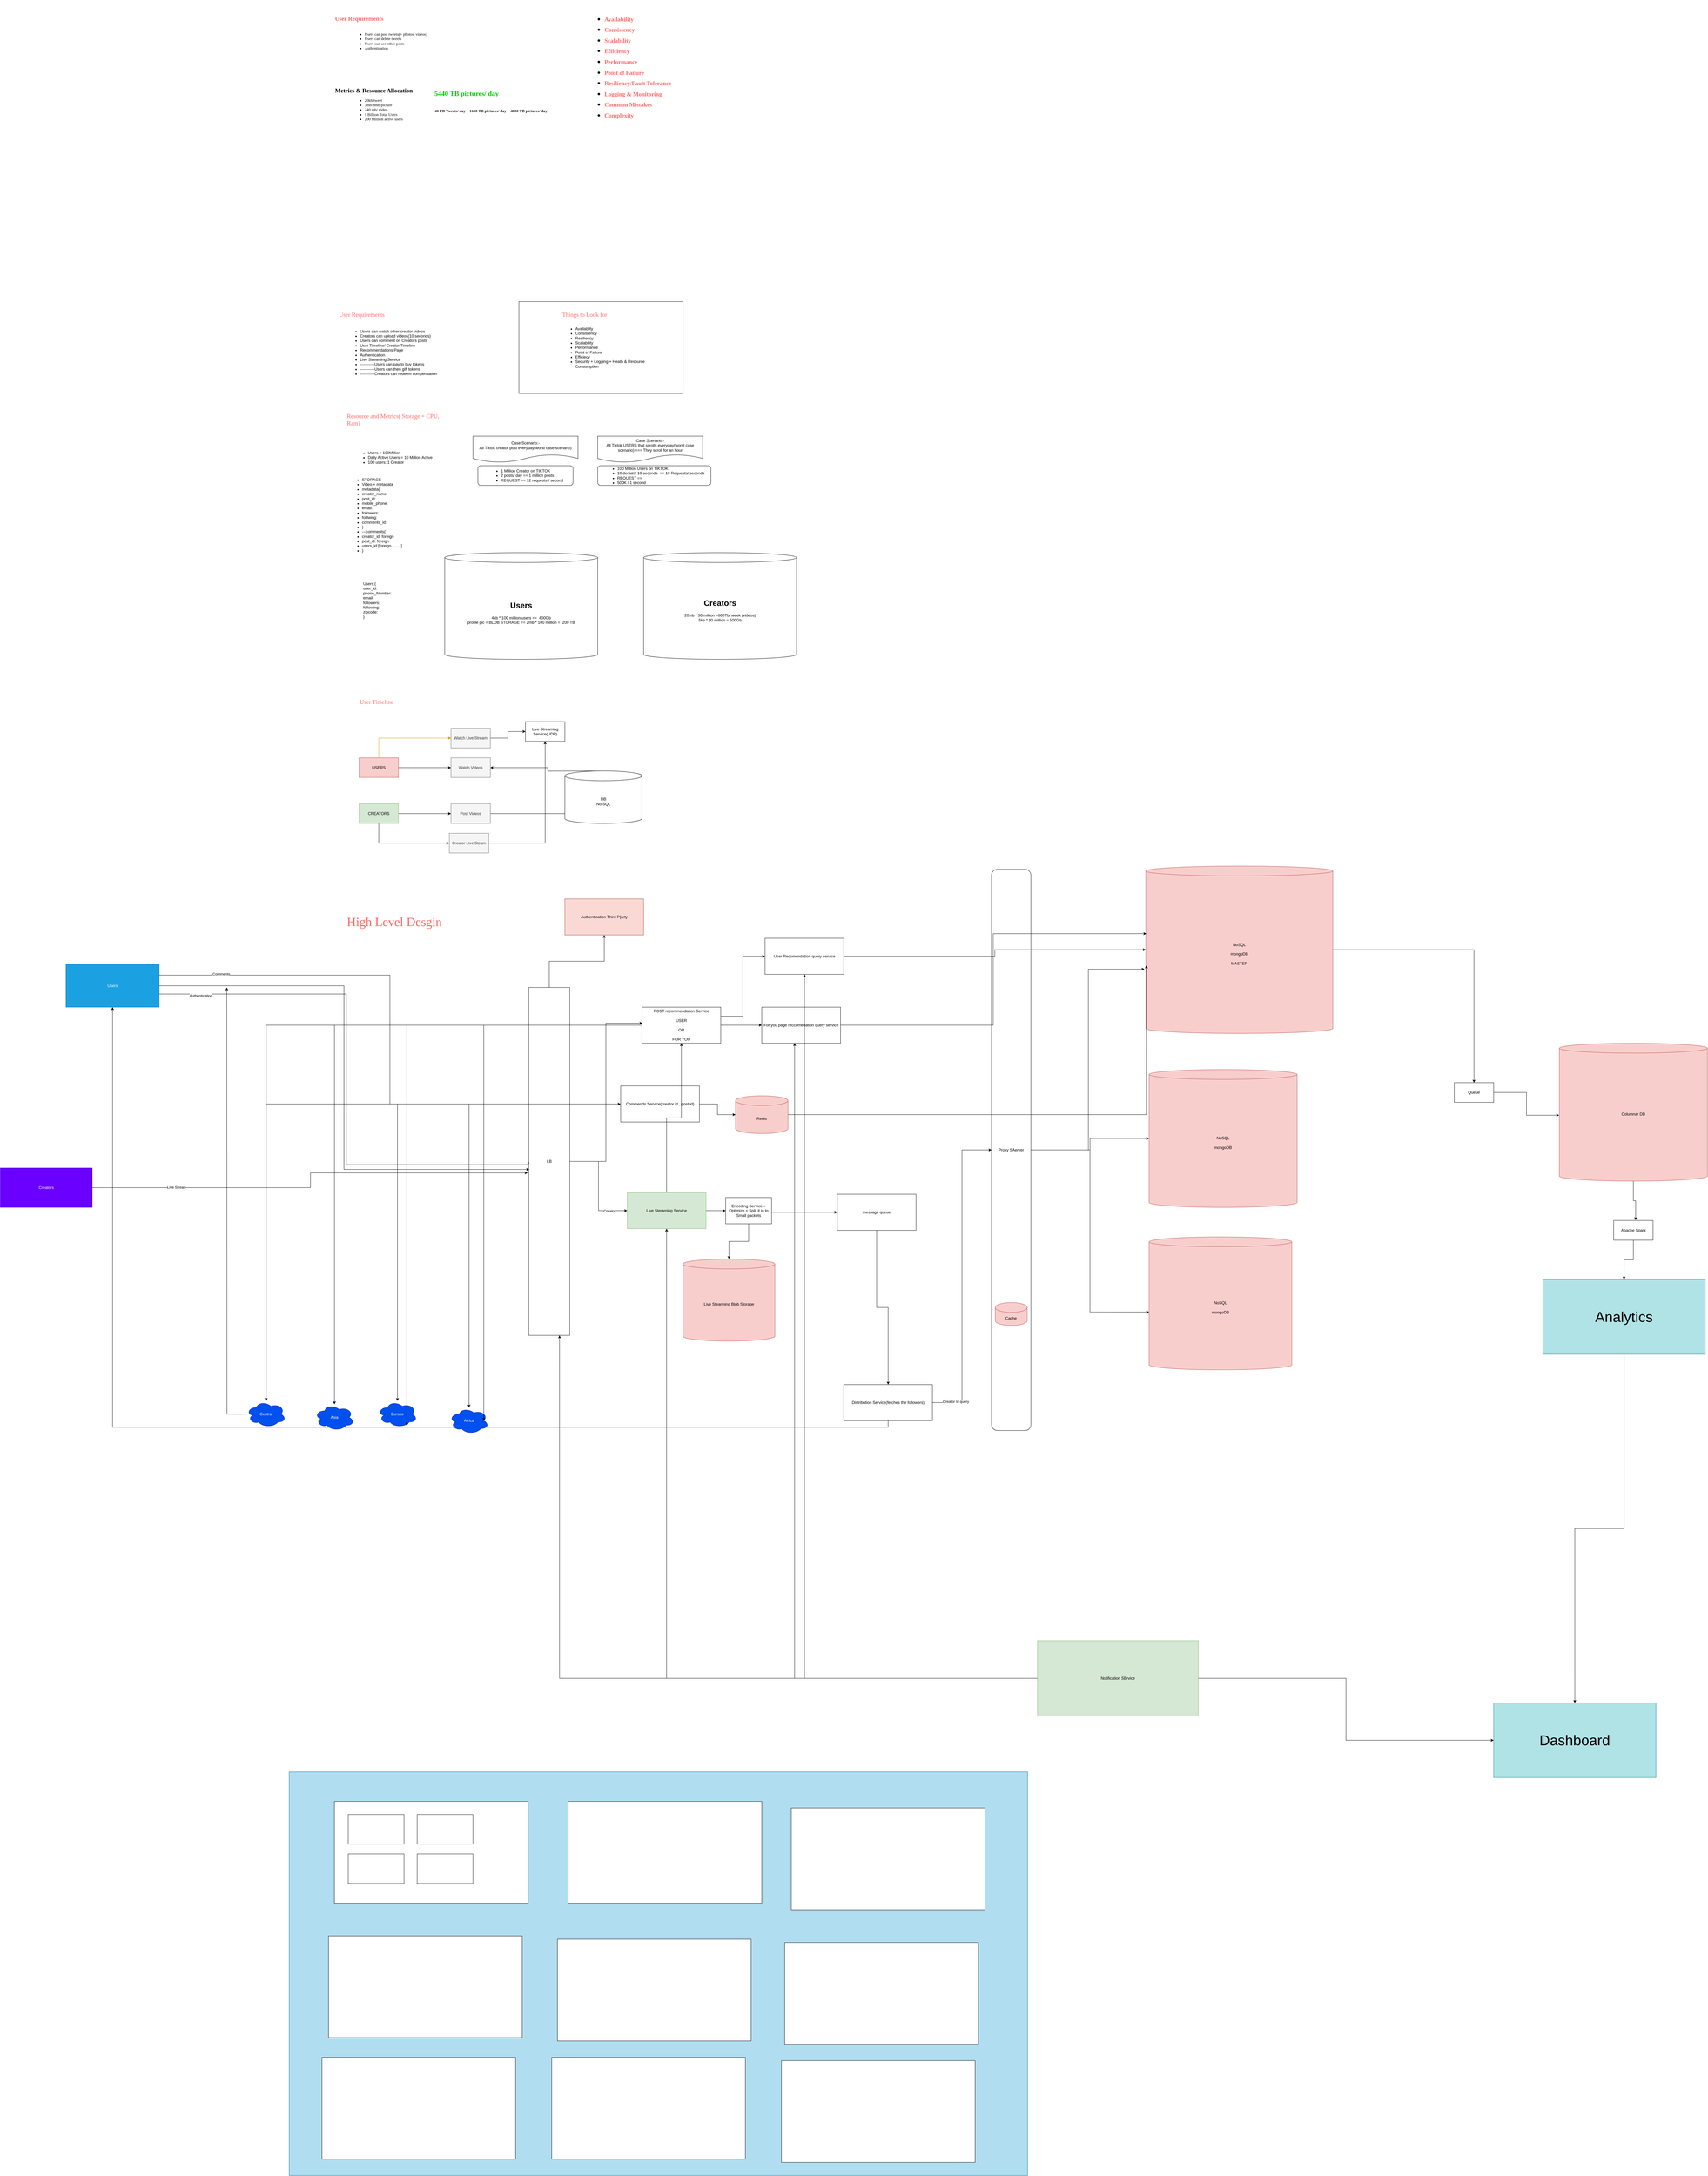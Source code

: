 <mxfile version="23.1.1" type="github">
  <diagram name="Page-1" id="e56a1550-8fbb-45ad-956c-1786394a9013">
    <mxGraphModel dx="8270" dy="4090" grid="1" gridSize="10" guides="1" tooltips="1" connect="1" arrows="1" fold="1" page="1" pageScale="1" pageWidth="1100" pageHeight="850" background="none" math="0" shadow="0">
      <root>
        <mxCell id="0" />
        <mxCell id="1" parent="0" />
        <mxCell id="SinJ1Vm3yOzuYbh5t0c3-5" value="" style="rounded=0;whiteSpace=wrap;html=1;" vertex="1" parent="1">
          <mxGeometry x="600" y="920" width="500" height="280" as="geometry" />
        </mxCell>
        <mxCell id="NBP3xJqMvAoc9QIL1dNQ-7" value="" style="group;fontFamily=Times New Roman;" parent="1" vertex="1" connectable="0">
          <mxGeometry x="38" y="41" width="372" height="189" as="geometry" />
        </mxCell>
        <mxCell id="NBP3xJqMvAoc9QIL1dNQ-1" value="&lt;h1 style=&quot;line-height: 250%;&quot;&gt;&lt;b style=&quot;&quot;&gt;&lt;font color=&quot;#ff6666&quot; face=&quot;Garamond&quot; style=&quot;font-size: 18px;&quot;&gt;User Requirements&lt;/font&gt;&lt;/b&gt;&lt;/h1&gt;" style="text;html=1;align=center;verticalAlign=middle;resizable=0;points=[];autosize=1;strokeColor=none;fillColor=none;" parent="NBP3xJqMvAoc9QIL1dNQ-7" vertex="1">
          <mxGeometry x="-9.643" y="-40" width="170" height="110" as="geometry" />
        </mxCell>
        <mxCell id="NBP3xJqMvAoc9QIL1dNQ-2" value="&lt;ul&gt;&lt;li&gt;&lt;font face=&quot;Garamond&quot;&gt;Users can post tweets(+ photos, videos)&lt;/font&gt;&lt;/li&gt;&lt;li&gt;&lt;font face=&quot;ABg3oSwbC5iNjlSyIxZX&quot;&gt;Users can delete tweets&lt;/font&gt;&lt;/li&gt;&lt;li&gt;&lt;font face=&quot;ABg3oSwbC5iNjlSyIxZX&quot;&gt;Users can see other posts&lt;/font&gt;&lt;/li&gt;&lt;li&gt;&lt;font face=&quot;ABg3oSwbC5iNjlSyIxZX&quot;&gt;Authentication&lt;/font&gt;&lt;/li&gt;&lt;/ul&gt;" style="text;html=1;align=left;verticalAlign=middle;resizable=0;points=[];autosize=1;strokeColor=none;fillColor=none;" parent="NBP3xJqMvAoc9QIL1dNQ-7" vertex="1">
          <mxGeometry x="50" y="35.005" width="250" height="100" as="geometry" />
        </mxCell>
        <mxCell id="NBP3xJqMvAoc9QIL1dNQ-9" value="" style="group;fontFamily=Times New Roman;dashed=1;dashPattern=1 4;" parent="1" vertex="1" connectable="0">
          <mxGeometry x="38" y="250" width="470" height="449.005" as="geometry" />
        </mxCell>
        <mxCell id="NBP3xJqMvAoc9QIL1dNQ-10" value="&lt;h1 style=&quot;line-height: 250%;&quot;&gt;&lt;b style=&quot;&quot;&gt;&lt;font face=&quot;Garamond&quot; style=&quot;font-size: 18px;&quot;&gt;Metrics &amp;amp; Resource Allocation&lt;/font&gt;&lt;/b&gt;&lt;/h1&gt;" style="text;html=1;align=left;verticalAlign=middle;resizable=0;points=[];autosize=1;strokeColor=none;fillColor=none;" parent="NBP3xJqMvAoc9QIL1dNQ-9" vertex="1">
          <mxGeometry x="-0.003" y="-30" width="260" height="110" as="geometry" />
        </mxCell>
        <mxCell id="NBP3xJqMvAoc9QIL1dNQ-11" value="&lt;ul&gt;&lt;li&gt;&lt;font face=&quot;Garamond&quot;&gt;20kb/tweet&lt;/font&gt;&lt;/li&gt;&lt;li&gt;&lt;font face=&quot;Garamond&quot;&gt;3mb-8mb/picture&lt;/font&gt;&lt;/li&gt;&lt;li&gt;&lt;font face=&quot;Garamond&quot;&gt;240 mb/ video&lt;/font&gt;&lt;/li&gt;&lt;li&gt;&lt;font face=&quot;CfSvEBZ2BJ6MO1ooFi9K&quot;&gt;1 Billion Total Users&amp;nbsp;&lt;/font&gt;&lt;/li&gt;&lt;li&gt;&lt;font face=&quot;CfSvEBZ2BJ6MO1ooFi9K&quot;&gt;200 Million active users&lt;/font&gt;&lt;/li&gt;&lt;/ul&gt;" style="text;html=1;align=left;verticalAlign=middle;resizable=0;points=[];autosize=1;strokeColor=none;fillColor=none;" parent="NBP3xJqMvAoc9QIL1dNQ-9" vertex="1">
          <mxGeometry x="50" y="30.005" width="180" height="110" as="geometry" />
        </mxCell>
        <mxCell id="NBP3xJqMvAoc9QIL1dNQ-21" value="" style="group;align=left;fontColor=#009900;" parent="1" vertex="1" connectable="0">
          <mxGeometry x="330" y="250" width="370" height="120" as="geometry" />
        </mxCell>
        <mxCell id="NBP3xJqMvAoc9QIL1dNQ-17" value="&lt;h1&gt;&lt;font color=&quot;#00cc00&quot; style=&quot;font-size: 21px;&quot;&gt;5440 TB pictures/ day&lt;/font&gt;&lt;/h1&gt;" style="text;html=1;align=center;verticalAlign=middle;resizable=0;points=[];autosize=1;strokeColor=none;fillColor=none;fontSize=12;fontFamily=Times New Roman;fontColor=default;" parent="NBP3xJqMvAoc9QIL1dNQ-21" vertex="1">
          <mxGeometry width="220" height="70" as="geometry" />
        </mxCell>
        <mxCell id="NBP3xJqMvAoc9QIL1dNQ-19" value="" style="group" parent="NBP3xJqMvAoc9QIL1dNQ-21" vertex="1" connectable="0">
          <mxGeometry y="50" width="370" height="70" as="geometry" />
        </mxCell>
        <mxCell id="NBP3xJqMvAoc9QIL1dNQ-14" value="&lt;h1&gt;&lt;span style=&quot;font-size: 12px;&quot;&gt;40 TB Tweets/ day&lt;/span&gt;&lt;/h1&gt;" style="text;html=1;align=center;verticalAlign=middle;resizable=0;points=[];autosize=1;strokeColor=none;fillColor=none;fontSize=12;fontFamily=Times New Roman;fontColor=default;" parent="NBP3xJqMvAoc9QIL1dNQ-19" vertex="1">
          <mxGeometry width="120" height="70" as="geometry" />
        </mxCell>
        <mxCell id="NBP3xJqMvAoc9QIL1dNQ-15" value="&lt;h1&gt;&lt;span style=&quot;font-size: 12px;&quot;&gt;1600 TB pictures/ day&lt;/span&gt;&lt;/h1&gt;" style="text;html=1;align=center;verticalAlign=middle;resizable=0;points=[];autosize=1;strokeColor=none;fillColor=none;fontSize=12;fontFamily=Times New Roman;fontColor=default;" parent="NBP3xJqMvAoc9QIL1dNQ-19" vertex="1">
          <mxGeometry x="105" width="140" height="70" as="geometry" />
        </mxCell>
        <mxCell id="NBP3xJqMvAoc9QIL1dNQ-16" value="&lt;h1&gt;&lt;span style=&quot;font-size: 12px;&quot;&gt;4800 TB pictures/ day&lt;/span&gt;&lt;/h1&gt;" style="text;html=1;align=center;verticalAlign=middle;resizable=0;points=[];autosize=1;strokeColor=none;fillColor=none;fontSize=12;fontFamily=Times New Roman;fontColor=default;" parent="NBP3xJqMvAoc9QIL1dNQ-19" vertex="1">
          <mxGeometry x="230" width="140" height="70" as="geometry" />
        </mxCell>
        <mxCell id="NBP3xJqMvAoc9QIL1dNQ-38" value="&lt;h1 style=&quot;line-height: 123%;&quot;&gt;&lt;ul style=&quot;line-height: 123%;&quot;&gt;&lt;li style=&quot;text-align: left;&quot;&gt;&lt;font face=&quot;Garamond&quot; color=&quot;#ff6666&quot;&gt;&lt;span style=&quot;font-size: 18px;&quot;&gt;Availability&lt;/span&gt;&lt;/font&gt;&lt;/li&gt;&lt;li style=&quot;text-align: left;&quot;&gt;&lt;font face=&quot;Garamond&quot; color=&quot;#ff6666&quot;&gt;&lt;span style=&quot;font-size: 18px;&quot;&gt;Consistency&lt;/span&gt;&lt;/font&gt;&lt;/li&gt;&lt;li style=&quot;text-align: left;&quot;&gt;&lt;font face=&quot;Garamond&quot; color=&quot;#ff6666&quot;&gt;&lt;span style=&quot;font-size: 18px;&quot;&gt;Scalability&lt;/span&gt;&lt;/font&gt;&lt;/li&gt;&lt;li style=&quot;text-align: left;&quot;&gt;&lt;font face=&quot;Garamond&quot; color=&quot;#ff6666&quot;&gt;&lt;span style=&quot;font-size: 18px;&quot;&gt;Efficiency&lt;/span&gt;&lt;/font&gt;&lt;/li&gt;&lt;li style=&quot;text-align: left;&quot;&gt;&lt;font face=&quot;Garamond&quot; color=&quot;#ff6666&quot;&gt;&lt;span style=&quot;font-size: 18px;&quot;&gt;Performance&lt;/span&gt;&lt;/font&gt;&lt;/li&gt;&lt;li style=&quot;text-align: left;&quot;&gt;&lt;font face=&quot;Garamond&quot; color=&quot;#ff6666&quot;&gt;&lt;span style=&quot;font-size: 18px;&quot;&gt;Point of Failure&lt;/span&gt;&lt;/font&gt;&lt;/li&gt;&lt;li style=&quot;border-color: var(--border-color); text-align: left;&quot;&gt;&lt;font style=&quot;border-color: var(--border-color); font-size: 18px;&quot; face=&quot;Garamond&quot; color=&quot;#ff6666&quot;&gt;Resiliency/Fault Tolerance&lt;/font&gt;&lt;/li&gt;&lt;li style=&quot;border-color: var(--border-color); text-align: left;&quot;&gt;&lt;font style=&quot;border-color: var(--border-color); font-size: 18px;&quot; face=&quot;Garamond&quot; color=&quot;#ff6666&quot;&gt;Logging &amp;amp; Monitoring&lt;/font&gt;&lt;/li&gt;&lt;li style=&quot;border-color: var(--border-color); text-align: left;&quot;&gt;&lt;font face=&quot;Garamond&quot; color=&quot;#ff6666&quot;&gt;&lt;span style=&quot;font-size: 18px;&quot;&gt;Common Mistakes&lt;/span&gt;&lt;/font&gt;&lt;/li&gt;&lt;li style=&quot;border-color: var(--border-color); text-align: left;&quot;&gt;&lt;font face=&quot;Garamond&quot; color=&quot;#ff6666&quot;&gt;&lt;span style=&quot;font-size: 18px;&quot;&gt;Complexity&lt;/span&gt;&lt;/font&gt;&lt;/li&gt;&lt;/ul&gt;&lt;/h1&gt;" style="text;html=1;align=center;verticalAlign=middle;resizable=0;points=[];autosize=1;strokeColor=none;fillColor=none;" parent="1" vertex="1">
          <mxGeometry x="807.497" y="10" width="270" height="390" as="geometry" />
        </mxCell>
        <mxCell id="SinJ1Vm3yOzuYbh5t0c3-1" value="&lt;font color=&quot;#ff6666&quot; face=&quot;Garamond&quot; style=&quot;font-size: 18px;&quot;&gt;User Requirements&lt;/font&gt;" style="text;html=1;strokeColor=none;fillColor=none;align=left;verticalAlign=middle;whiteSpace=wrap;rounded=0;" vertex="1" parent="1">
          <mxGeometry x="50" y="930" width="300" height="60" as="geometry" />
        </mxCell>
        <mxCell id="SinJ1Vm3yOzuYbh5t0c3-2" value="&lt;ul&gt;&lt;li&gt;Users can watch other creator videos&lt;/li&gt;&lt;li&gt;Creators can upload videos(10 seconds)&lt;/li&gt;&lt;li&gt;Users can comment on Creators posts&lt;/li&gt;&lt;li&gt;User Timeline/ Creator Timeline&lt;/li&gt;&lt;li&gt;Recommendations Page&lt;/li&gt;&lt;li&gt;Authentication&lt;/li&gt;&lt;li&gt;Live Streaming Service&lt;/li&gt;&lt;li&gt;-----------Users can pay to buy tokens&lt;/li&gt;&lt;li&gt;-----------Users can then gift tokens&lt;/li&gt;&lt;li&gt;-----------Creators can redeem compensation&lt;/li&gt;&lt;/ul&gt;" style="text;html=1;strokeColor=none;fillColor=none;align=left;verticalAlign=middle;whiteSpace=wrap;rounded=0;" vertex="1" parent="1">
          <mxGeometry x="74" y="980" width="300" height="190" as="geometry" />
        </mxCell>
        <mxCell id="SinJ1Vm3yOzuYbh5t0c3-3" value="&lt;ul&gt;&lt;li&gt;Availabilty&lt;/li&gt;&lt;li&gt;Consistency&lt;/li&gt;&lt;li&gt;Resiliency&lt;/li&gt;&lt;li&gt;Scalability&lt;/li&gt;&lt;li&gt;Performance&lt;/li&gt;&lt;li&gt;Point of Failure&lt;/li&gt;&lt;li&gt;Efficiecy&lt;/li&gt;&lt;li&gt;Security + Logging + Heath &amp;amp; Resource Consumption&lt;/li&gt;&lt;/ul&gt;" style="text;html=1;strokeColor=none;fillColor=none;align=left;verticalAlign=middle;whiteSpace=wrap;rounded=0;" vertex="1" parent="1">
          <mxGeometry x="730" y="965" width="300" height="190" as="geometry" />
        </mxCell>
        <mxCell id="SinJ1Vm3yOzuYbh5t0c3-4" value="&lt;font color=&quot;#ff6666&quot; face=&quot;Garamond&quot; style=&quot;font-size: 18px;&quot;&gt;Things to Look for&lt;/font&gt;" style="text;html=1;strokeColor=none;fillColor=none;align=left;verticalAlign=middle;whiteSpace=wrap;rounded=0;" vertex="1" parent="1">
          <mxGeometry x="730" y="930" width="300" height="60" as="geometry" />
        </mxCell>
        <mxCell id="SinJ1Vm3yOzuYbh5t0c3-6" value="&lt;ul&gt;&lt;li&gt;Users = 100Miilion&lt;/li&gt;&lt;li&gt;Daily Active Users = 10 Million Active&amp;nbsp;&lt;/li&gt;&lt;li&gt;100 users: 1 Creator&lt;/li&gt;&lt;/ul&gt;" style="text;html=1;strokeColor=none;fillColor=none;align=left;verticalAlign=middle;whiteSpace=wrap;rounded=0;" vertex="1" parent="1">
          <mxGeometry x="98" y="1300" width="300" height="190" as="geometry" />
        </mxCell>
        <mxCell id="SinJ1Vm3yOzuYbh5t0c3-7" value="&lt;font face=&quot;Garamond&quot; color=&quot;#ff6666&quot;&gt;&lt;span style=&quot;font-size: 18px;&quot;&gt;Resource and Metrics( Storage + CPU, Ram)&lt;/span&gt;&lt;/font&gt;" style="text;html=1;strokeColor=none;fillColor=none;align=left;verticalAlign=middle;whiteSpace=wrap;rounded=0;" vertex="1" parent="1">
          <mxGeometry x="74" y="1250" width="300" height="60" as="geometry" />
        </mxCell>
        <mxCell id="SinJ1Vm3yOzuYbh5t0c3-8" value="Case Scenario:-&lt;br&gt;All Tiktok creator post everyday(worst case scenario)" style="shape=document;whiteSpace=wrap;html=1;boundedLbl=1;" vertex="1" parent="1">
          <mxGeometry x="460" y="1330" width="320" height="80" as="geometry" />
        </mxCell>
        <mxCell id="SinJ1Vm3yOzuYbh5t0c3-9" value="&lt;ul style=&quot;border-color: var(--border-color); text-align: left;&quot;&gt;&lt;li style=&quot;border-color: var(--border-color);&quot;&gt;1 Million Creator on TIKTOK&lt;/li&gt;&lt;li style=&quot;border-color: var(--border-color);&quot;&gt;2 posts/ day == 1 million posts&lt;/li&gt;&lt;li style=&quot;border-color: var(--border-color);&quot;&gt;REQUEST == 12 requests / second&lt;/li&gt;&lt;/ul&gt;" style="rounded=1;whiteSpace=wrap;html=1;" vertex="1" parent="1">
          <mxGeometry x="475" y="1420" width="290" height="60" as="geometry" />
        </mxCell>
        <mxCell id="SinJ1Vm3yOzuYbh5t0c3-10" value="Case Scenario:-&lt;br&gt;All Tiktok USERS that scrolls everyday(worst case scenario) === They scroll for an hour" style="shape=document;whiteSpace=wrap;html=1;boundedLbl=1;" vertex="1" parent="1">
          <mxGeometry x="840" y="1330" width="320" height="80" as="geometry" />
        </mxCell>
        <mxCell id="SinJ1Vm3yOzuYbh5t0c3-11" value="&lt;ul style=&quot;border-color: var(--border-color); text-align: left;&quot;&gt;&lt;li style=&quot;border-color: var(--border-color);&quot;&gt;100 Million Users on TIKTOK&lt;/li&gt;&lt;li style=&quot;border-color: var(--border-color);&quot;&gt;10 denials/ 10 seconds&amp;nbsp; == 10 Requests/ seconds&lt;/li&gt;&lt;li style=&quot;border-color: var(--border-color);&quot;&gt;REQUEST ==&amp;nbsp;&lt;/li&gt;&lt;li style=&quot;border-color: var(--border-color);&quot;&gt;500K / 1 second&lt;/li&gt;&lt;/ul&gt;" style="rounded=1;whiteSpace=wrap;html=1;" vertex="1" parent="1">
          <mxGeometry x="840" y="1420" width="345" height="60" as="geometry" />
        </mxCell>
        <mxCell id="SinJ1Vm3yOzuYbh5t0c3-12" value="&lt;ul&gt;&lt;li&gt;STORAGE&lt;/li&gt;&lt;li&gt;Video + metadata&lt;/li&gt;&lt;li&gt;metadata{&lt;/li&gt;&lt;li&gt;creator_name:&lt;/li&gt;&lt;li&gt;post_id:&lt;/li&gt;&lt;li&gt;mobile_phone:&lt;/li&gt;&lt;li&gt;email:&lt;/li&gt;&lt;li&gt;followers:&lt;/li&gt;&lt;li&gt;folllwing:&lt;/li&gt;&lt;li&gt;comments_id:&lt;/li&gt;&lt;li&gt;}&lt;br&gt;&lt;/li&gt;&lt;li&gt;---comments{&lt;/li&gt;&lt;li&gt;creator_id: foreign&lt;/li&gt;&lt;li&gt;post_id: foreign&lt;/li&gt;&lt;li&gt;users_id:[foreign, .......]&lt;/li&gt;&lt;li&gt;}&lt;br&gt;&lt;/li&gt;&lt;/ul&gt;&lt;div&gt;&lt;br&gt;&lt;/div&gt;&lt;div&gt;&lt;br&gt;&lt;/div&gt;" style="text;html=1;strokeColor=none;fillColor=none;align=left;verticalAlign=middle;whiteSpace=wrap;rounded=0;" vertex="1" parent="1">
          <mxGeometry x="80" y="1490" width="300" height="190" as="geometry" />
        </mxCell>
        <mxCell id="SinJ1Vm3yOzuYbh5t0c3-13" value="&lt;div style=&quot;text-align: left;&quot;&gt;&lt;span style=&quot;background-color: initial;&quot;&gt;Users:{&lt;/span&gt;&lt;/div&gt;&lt;div style=&quot;text-align: left;&quot;&gt;&lt;span style=&quot;background-color: initial;&quot;&gt;user_id:&lt;/span&gt;&lt;/div&gt;&lt;div style=&quot;text-align: left;&quot;&gt;&lt;span style=&quot;background-color: initial;&quot;&gt;phone_Number:&lt;/span&gt;&lt;/div&gt;&lt;div style=&quot;text-align: left;&quot;&gt;&lt;span style=&quot;background-color: initial;&quot;&gt;email:&lt;/span&gt;&lt;/div&gt;&lt;div style=&quot;text-align: left;&quot;&gt;followers:&lt;br&gt;following:&lt;/div&gt;&lt;div style=&quot;text-align: left;&quot;&gt;zipcode:&lt;/div&gt;&lt;div style=&quot;text-align: left;&quot;&gt;&lt;span style=&quot;background-color: initial;&quot;&gt;}&lt;/span&gt;&lt;/div&gt;" style="text;html=1;align=center;verticalAlign=middle;resizable=0;points=[];autosize=1;strokeColor=none;fillColor=none;" vertex="1" parent="1">
          <mxGeometry x="113" y="1765" width="110" height="130" as="geometry" />
        </mxCell>
        <mxCell id="SinJ1Vm3yOzuYbh5t0c3-16" value="&lt;h1&gt;Users&lt;/h1&gt;&lt;div&gt;4kb * 100 million users ==&amp;nbsp; 400Gb&lt;/div&gt;&lt;div&gt;profile pic = BLOB STORAGE == 2mb * 100 million =&amp;nbsp; 200 TB&lt;/div&gt;" style="shape=cylinder3;whiteSpace=wrap;html=1;boundedLbl=1;backgroundOutline=1;size=15;" vertex="1" parent="1">
          <mxGeometry x="374" y="1685" width="466" height="325" as="geometry" />
        </mxCell>
        <mxCell id="SinJ1Vm3yOzuYbh5t0c3-17" value="&lt;h1&gt;Creators&lt;/h1&gt;&lt;div&gt;20mb * 30 million =600Tb/ week (videos)&lt;/div&gt;&lt;div&gt;5kb * 30 million = 500Gb&lt;/div&gt;&lt;div&gt;&lt;br&gt;&lt;/div&gt;" style="shape=cylinder3;whiteSpace=wrap;html=1;boundedLbl=1;backgroundOutline=1;size=15;" vertex="1" parent="1">
          <mxGeometry x="980" y="1685" width="466" height="325" as="geometry" />
        </mxCell>
        <mxCell id="SinJ1Vm3yOzuYbh5t0c3-21" style="edgeStyle=orthogonalEdgeStyle;rounded=0;orthogonalLoop=1;jettySize=auto;html=1;exitX=1;exitY=0.5;exitDx=0;exitDy=0;" edge="1" parent="1" source="SinJ1Vm3yOzuYbh5t0c3-18" target="SinJ1Vm3yOzuYbh5t0c3-20">
          <mxGeometry relative="1" as="geometry" />
        </mxCell>
        <mxCell id="SinJ1Vm3yOzuYbh5t0c3-30" style="edgeStyle=orthogonalEdgeStyle;rounded=0;orthogonalLoop=1;jettySize=auto;html=1;exitX=0.5;exitY=0;exitDx=0;exitDy=0;entryX=0;entryY=0.5;entryDx=0;entryDy=0;fillColor=#ffe6cc;strokeColor=#d79b00;" edge="1" parent="1" source="SinJ1Vm3yOzuYbh5t0c3-18" target="SinJ1Vm3yOzuYbh5t0c3-28">
          <mxGeometry relative="1" as="geometry" />
        </mxCell>
        <mxCell id="SinJ1Vm3yOzuYbh5t0c3-18" value="USERS" style="rounded=0;whiteSpace=wrap;html=1;fillColor=#f8cecc;strokeColor=#b85450;" vertex="1" parent="1">
          <mxGeometry x="113" y="2310" width="120" height="60" as="geometry" />
        </mxCell>
        <mxCell id="SinJ1Vm3yOzuYbh5t0c3-23" style="edgeStyle=orthogonalEdgeStyle;rounded=0;orthogonalLoop=1;jettySize=auto;html=1;exitX=1;exitY=0.5;exitDx=0;exitDy=0;entryX=0;entryY=0.5;entryDx=0;entryDy=0;" edge="1" parent="1" source="SinJ1Vm3yOzuYbh5t0c3-19" target="SinJ1Vm3yOzuYbh5t0c3-22">
          <mxGeometry relative="1" as="geometry" />
        </mxCell>
        <mxCell id="SinJ1Vm3yOzuYbh5t0c3-35" style="edgeStyle=orthogonalEdgeStyle;rounded=0;orthogonalLoop=1;jettySize=auto;html=1;exitX=0.5;exitY=1;exitDx=0;exitDy=0;entryX=0;entryY=0.5;entryDx=0;entryDy=0;" edge="1" parent="1" source="SinJ1Vm3yOzuYbh5t0c3-19" target="SinJ1Vm3yOzuYbh5t0c3-34">
          <mxGeometry relative="1" as="geometry" />
        </mxCell>
        <mxCell id="SinJ1Vm3yOzuYbh5t0c3-19" value="CREATORS" style="rounded=0;whiteSpace=wrap;html=1;fillColor=#d5e8d4;strokeColor=#82b366;" vertex="1" parent="1">
          <mxGeometry x="113" y="2450" width="120" height="60" as="geometry" />
        </mxCell>
        <mxCell id="SinJ1Vm3yOzuYbh5t0c3-20" value="Watch Videos" style="rounded=0;whiteSpace=wrap;html=1;fillColor=#f5f5f5;strokeColor=#666666;fontColor=#333333;" vertex="1" parent="1">
          <mxGeometry x="393" y="2310" width="120" height="60" as="geometry" />
        </mxCell>
        <mxCell id="SinJ1Vm3yOzuYbh5t0c3-25" style="edgeStyle=orthogonalEdgeStyle;rounded=0;orthogonalLoop=1;jettySize=auto;html=1;exitX=1;exitY=0.5;exitDx=0;exitDy=0;" edge="1" parent="1" source="SinJ1Vm3yOzuYbh5t0c3-22">
          <mxGeometry relative="1" as="geometry">
            <mxPoint x="753" y="2430" as="targetPoint" />
          </mxGeometry>
        </mxCell>
        <mxCell id="SinJ1Vm3yOzuYbh5t0c3-22" value="Post Videos" style="rounded=0;whiteSpace=wrap;html=1;fillColor=#f5f5f5;strokeColor=#666666;fontColor=#333333;" vertex="1" parent="1">
          <mxGeometry x="393" y="2450" width="120" height="60" as="geometry" />
        </mxCell>
        <mxCell id="SinJ1Vm3yOzuYbh5t0c3-26" style="edgeStyle=orthogonalEdgeStyle;rounded=0;orthogonalLoop=1;jettySize=auto;html=1;exitX=0.5;exitY=0;exitDx=0;exitDy=0;exitPerimeter=0;entryX=1;entryY=0.5;entryDx=0;entryDy=0;" edge="1" parent="1" target="SinJ1Vm3yOzuYbh5t0c3-20">
          <mxGeometry relative="1" as="geometry">
            <mxPoint x="863" y="2350" as="sourcePoint" />
          </mxGeometry>
        </mxCell>
        <mxCell id="SinJ1Vm3yOzuYbh5t0c3-24" value="DB&lt;br&gt;No SQL" style="shape=cylinder3;whiteSpace=wrap;html=1;boundedLbl=1;backgroundOutline=1;size=15;" vertex="1" parent="1">
          <mxGeometry x="740" y="2350" width="235" height="160" as="geometry" />
        </mxCell>
        <mxCell id="SinJ1Vm3yOzuYbh5t0c3-27" value="&lt;font face=&quot;Garamond&quot; color=&quot;#ff6666&quot;&gt;&lt;span style=&quot;font-size: 18px;&quot;&gt;User Timeline&lt;/span&gt;&lt;/font&gt;" style="text;html=1;strokeColor=none;fillColor=none;align=left;verticalAlign=middle;whiteSpace=wrap;rounded=0;" vertex="1" parent="1">
          <mxGeometry x="113" y="2110" width="300" height="60" as="geometry" />
        </mxCell>
        <mxCell id="SinJ1Vm3yOzuYbh5t0c3-33" style="edgeStyle=orthogonalEdgeStyle;rounded=0;orthogonalLoop=1;jettySize=auto;html=1;exitX=1;exitY=0.5;exitDx=0;exitDy=0;entryX=0;entryY=0.5;entryDx=0;entryDy=0;" edge="1" parent="1" source="SinJ1Vm3yOzuYbh5t0c3-28" target="SinJ1Vm3yOzuYbh5t0c3-31">
          <mxGeometry relative="1" as="geometry" />
        </mxCell>
        <mxCell id="SinJ1Vm3yOzuYbh5t0c3-28" value="Watch Live Stream" style="rounded=0;whiteSpace=wrap;html=1;fillColor=#f5f5f5;strokeColor=#666666;fontColor=#333333;" vertex="1" parent="1">
          <mxGeometry x="393" y="2220" width="120" height="60" as="geometry" />
        </mxCell>
        <mxCell id="SinJ1Vm3yOzuYbh5t0c3-31" value="Live Streaming Service(UDP)" style="whiteSpace=wrap;html=1;" vertex="1" parent="1">
          <mxGeometry x="620" y="2200" width="120" height="60" as="geometry" />
        </mxCell>
        <mxCell id="SinJ1Vm3yOzuYbh5t0c3-36" style="edgeStyle=orthogonalEdgeStyle;rounded=0;orthogonalLoop=1;jettySize=auto;html=1;exitX=1;exitY=0.5;exitDx=0;exitDy=0;entryX=0.5;entryY=1;entryDx=0;entryDy=0;" edge="1" parent="1" source="SinJ1Vm3yOzuYbh5t0c3-34" target="SinJ1Vm3yOzuYbh5t0c3-31">
          <mxGeometry relative="1" as="geometry" />
        </mxCell>
        <mxCell id="SinJ1Vm3yOzuYbh5t0c3-34" value="Creator Live Steam" style="rounded=0;whiteSpace=wrap;html=1;fillColor=#f5f5f5;strokeColor=#666666;fontColor=#333333;" vertex="1" parent="1">
          <mxGeometry x="388" y="2540" width="120" height="60" as="geometry" />
        </mxCell>
        <mxCell id="SinJ1Vm3yOzuYbh5t0c3-38" value="&lt;font style=&quot;font-size: 38px;&quot; face=&quot;Garamond&quot; color=&quot;#ff6666&quot;&gt;High Level Desgin&lt;/font&gt;" style="text;html=1;strokeColor=none;fillColor=none;align=left;verticalAlign=middle;whiteSpace=wrap;rounded=0;" vertex="1" parent="1">
          <mxGeometry x="74" y="2780" width="300" height="60" as="geometry" />
        </mxCell>
        <mxCell id="SinJ1Vm3yOzuYbh5t0c3-83" style="edgeStyle=orthogonalEdgeStyle;rounded=0;orthogonalLoop=1;jettySize=auto;html=1;exitX=1;exitY=0.25;exitDx=0;exitDy=0;entryX=0;entryY=0.5;entryDx=0;entryDy=0;" edge="1" parent="1" source="SinJ1Vm3yOzuYbh5t0c3-39" target="SinJ1Vm3yOzuYbh5t0c3-78">
          <mxGeometry relative="1" as="geometry" />
        </mxCell>
        <mxCell id="SinJ1Vm3yOzuYbh5t0c3-84" value="Comments" style="edgeLabel;html=1;align=center;verticalAlign=middle;resizable=0;points=[];" vertex="1" connectable="0" parent="SinJ1Vm3yOzuYbh5t0c3-83">
          <mxGeometry x="-0.79" y="4" relative="1" as="geometry">
            <mxPoint as="offset" />
          </mxGeometry>
        </mxCell>
        <mxCell id="SinJ1Vm3yOzuYbh5t0c3-88" style="edgeStyle=orthogonalEdgeStyle;rounded=0;orthogonalLoop=1;jettySize=auto;html=1;exitX=1;exitY=0.75;exitDx=0;exitDy=0;entryX=0;entryY=0.5;entryDx=0;entryDy=0;" edge="1" parent="1" source="SinJ1Vm3yOzuYbh5t0c3-39" target="SinJ1Vm3yOzuYbh5t0c3-40">
          <mxGeometry relative="1" as="geometry">
            <Array as="points">
              <mxPoint x="-496" y="3030" />
              <mxPoint x="74" y="3030" />
              <mxPoint x="74" y="3550" />
            </Array>
          </mxGeometry>
        </mxCell>
        <mxCell id="SinJ1Vm3yOzuYbh5t0c3-89" value="Authentication" style="edgeLabel;html=1;align=center;verticalAlign=middle;resizable=0;points=[];" vertex="1" connectable="0" parent="SinJ1Vm3yOzuYbh5t0c3-88">
          <mxGeometry x="-0.839" y="-5" relative="1" as="geometry">
            <mxPoint as="offset" />
          </mxGeometry>
        </mxCell>
        <mxCell id="SinJ1Vm3yOzuYbh5t0c3-39" value="Users" style="whiteSpace=wrap;html=1;fillColor=#1ba1e2;strokeColor=#006EAF;fontColor=#ffffff;" vertex="1" parent="1">
          <mxGeometry x="-780" y="2940" width="284" height="130" as="geometry" />
        </mxCell>
        <mxCell id="SinJ1Vm3yOzuYbh5t0c3-50" style="edgeStyle=orthogonalEdgeStyle;rounded=0;orthogonalLoop=1;jettySize=auto;html=1;exitX=1;exitY=0.5;exitDx=0;exitDy=0;entryX=0;entryY=0.5;entryDx=0;entryDy=0;" edge="1" parent="1" source="SinJ1Vm3yOzuYbh5t0c3-40" target="SinJ1Vm3yOzuYbh5t0c3-47">
          <mxGeometry relative="1" as="geometry" />
        </mxCell>
        <mxCell id="SinJ1Vm3yOzuYbh5t0c3-55" value="Creator" style="edgeLabel;html=1;align=center;verticalAlign=middle;resizable=0;points=[];" vertex="1" connectable="0" parent="SinJ1Vm3yOzuYbh5t0c3-50">
          <mxGeometry x="0.667" y="-1" relative="1" as="geometry">
            <mxPoint as="offset" />
          </mxGeometry>
        </mxCell>
        <mxCell id="SinJ1Vm3yOzuYbh5t0c3-91" style="edgeStyle=orthogonalEdgeStyle;rounded=0;orthogonalLoop=1;jettySize=auto;html=1;entryX=0.5;entryY=1;entryDx=0;entryDy=0;" edge="1" parent="1" source="SinJ1Vm3yOzuYbh5t0c3-40" target="SinJ1Vm3yOzuYbh5t0c3-90">
          <mxGeometry relative="1" as="geometry" />
        </mxCell>
        <mxCell id="SinJ1Vm3yOzuYbh5t0c3-40" value="LB" style="whiteSpace=wrap;html=1;" vertex="1" parent="1">
          <mxGeometry x="630" y="3010" width="125" height="1060" as="geometry" />
        </mxCell>
        <mxCell id="SinJ1Vm3yOzuYbh5t0c3-41" style="edgeStyle=orthogonalEdgeStyle;rounded=0;orthogonalLoop=1;jettySize=auto;html=1;exitX=1;exitY=0.5;exitDx=0;exitDy=0;entryX=0.012;entryY=0.523;entryDx=0;entryDy=0;entryPerimeter=0;" edge="1" parent="1" source="SinJ1Vm3yOzuYbh5t0c3-39" target="SinJ1Vm3yOzuYbh5t0c3-40">
          <mxGeometry relative="1" as="geometry" />
        </mxCell>
        <mxCell id="SinJ1Vm3yOzuYbh5t0c3-72" style="edgeStyle=orthogonalEdgeStyle;rounded=0;orthogonalLoop=1;jettySize=auto;html=1;exitX=1;exitY=0.25;exitDx=0;exitDy=0;entryX=0;entryY=0.5;entryDx=0;entryDy=0;" edge="1" parent="1" source="SinJ1Vm3yOzuYbh5t0c3-42" target="SinJ1Vm3yOzuYbh5t0c3-68">
          <mxGeometry relative="1" as="geometry" />
        </mxCell>
        <mxCell id="SinJ1Vm3yOzuYbh5t0c3-73" style="edgeStyle=orthogonalEdgeStyle;rounded=0;orthogonalLoop=1;jettySize=auto;html=1;entryX=0;entryY=0.5;entryDx=0;entryDy=0;" edge="1" parent="1" source="SinJ1Vm3yOzuYbh5t0c3-42" target="SinJ1Vm3yOzuYbh5t0c3-69">
          <mxGeometry relative="1" as="geometry" />
        </mxCell>
        <mxCell id="SinJ1Vm3yOzuYbh5t0c3-119" style="edgeStyle=orthogonalEdgeStyle;rounded=0;orthogonalLoop=1;jettySize=auto;html=1;" edge="1" parent="1" source="SinJ1Vm3yOzuYbh5t0c3-42" target="SinJ1Vm3yOzuYbh5t0c3-85">
          <mxGeometry relative="1" as="geometry" />
        </mxCell>
        <mxCell id="SinJ1Vm3yOzuYbh5t0c3-121" style="edgeStyle=orthogonalEdgeStyle;rounded=0;orthogonalLoop=1;jettySize=auto;html=1;" edge="1" parent="1" source="SinJ1Vm3yOzuYbh5t0c3-42" target="SinJ1Vm3yOzuYbh5t0c3-86">
          <mxGeometry relative="1" as="geometry" />
        </mxCell>
        <mxCell id="SinJ1Vm3yOzuYbh5t0c3-42" value="POST recommendation Service&lt;br&gt;&lt;br&gt;USER&lt;br&gt;&lt;br&gt;OR&lt;br&gt;&lt;br&gt;FOR YOU" style="whiteSpace=wrap;html=1;" vertex="1" parent="1">
          <mxGeometry x="975" y="3070" width="240" height="110" as="geometry" />
        </mxCell>
        <mxCell id="SinJ1Vm3yOzuYbh5t0c3-102" style="edgeStyle=orthogonalEdgeStyle;rounded=0;orthogonalLoop=1;jettySize=auto;html=1;entryX=0.5;entryY=0;entryDx=0;entryDy=0;" edge="1" parent="1" source="SinJ1Vm3yOzuYbh5t0c3-44" target="SinJ1Vm3yOzuYbh5t0c3-101">
          <mxGeometry relative="1" as="geometry" />
        </mxCell>
        <mxCell id="SinJ1Vm3yOzuYbh5t0c3-44" value="NoSQL&lt;br&gt;&lt;br&gt;mongoDB&lt;br&gt;&lt;br&gt;MASTER" style="shape=cylinder3;whiteSpace=wrap;html=1;boundedLbl=1;backgroundOutline=1;size=15;fillColor=#f8cecc;strokeColor=#b85450;" vertex="1" parent="1">
          <mxGeometry x="2510" y="2640" width="570" height="510" as="geometry" />
        </mxCell>
        <mxCell id="SinJ1Vm3yOzuYbh5t0c3-45" value="Redis" style="shape=cylinder3;whiteSpace=wrap;html=1;boundedLbl=1;backgroundOutline=1;size=15;fillColor=#f8cecc;strokeColor=#b85450;" vertex="1" parent="1">
          <mxGeometry x="1260" y="3340" width="160" height="115" as="geometry" />
        </mxCell>
        <mxCell id="SinJ1Vm3yOzuYbh5t0c3-46" value="Creators" style="whiteSpace=wrap;html=1;fillColor=#6a00ff;fontColor=#ffffff;strokeColor=#3700CC;" vertex="1" parent="1">
          <mxGeometry x="-980" y="3560" width="280" height="120" as="geometry" />
        </mxCell>
        <mxCell id="SinJ1Vm3yOzuYbh5t0c3-57" style="edgeStyle=orthogonalEdgeStyle;rounded=0;orthogonalLoop=1;jettySize=auto;html=1;entryX=0;entryY=0.5;entryDx=0;entryDy=0;" edge="1" parent="1" source="SinJ1Vm3yOzuYbh5t0c3-47" target="SinJ1Vm3yOzuYbh5t0c3-56">
          <mxGeometry relative="1" as="geometry" />
        </mxCell>
        <mxCell id="SinJ1Vm3yOzuYbh5t0c3-61" style="edgeStyle=orthogonalEdgeStyle;rounded=0;orthogonalLoop=1;jettySize=auto;html=1;" edge="1" parent="1" source="SinJ1Vm3yOzuYbh5t0c3-62" target="SinJ1Vm3yOzuYbh5t0c3-60">
          <mxGeometry relative="1" as="geometry" />
        </mxCell>
        <mxCell id="SinJ1Vm3yOzuYbh5t0c3-48" style="edgeStyle=orthogonalEdgeStyle;rounded=0;orthogonalLoop=1;jettySize=auto;html=1;exitX=1;exitY=0.5;exitDx=0;exitDy=0;entryX=0.006;entryY=0.443;entryDx=0;entryDy=0;entryPerimeter=0;" edge="1" parent="1" source="SinJ1Vm3yOzuYbh5t0c3-40" target="SinJ1Vm3yOzuYbh5t0c3-42">
          <mxGeometry relative="1" as="geometry" />
        </mxCell>
        <mxCell id="SinJ1Vm3yOzuYbh5t0c3-53" style="edgeStyle=orthogonalEdgeStyle;rounded=0;orthogonalLoop=1;jettySize=auto;html=1;entryX=-0.026;entryY=0.533;entryDx=0;entryDy=0;entryPerimeter=0;" edge="1" parent="1" source="SinJ1Vm3yOzuYbh5t0c3-46" target="SinJ1Vm3yOzuYbh5t0c3-40">
          <mxGeometry relative="1" as="geometry" />
        </mxCell>
        <mxCell id="SinJ1Vm3yOzuYbh5t0c3-54" value="Live Strean" style="edgeLabel;html=1;align=center;verticalAlign=middle;resizable=0;points=[];" vertex="1" connectable="0" parent="SinJ1Vm3yOzuYbh5t0c3-53">
          <mxGeometry x="-0.627" y="1" relative="1" as="geometry">
            <mxPoint as="offset" />
          </mxGeometry>
        </mxCell>
        <mxCell id="SinJ1Vm3yOzuYbh5t0c3-59" style="edgeStyle=orthogonalEdgeStyle;rounded=0;orthogonalLoop=1;jettySize=auto;html=1;exitX=0.5;exitY=1;exitDx=0;exitDy=0;entryX=0.5;entryY=0;entryDx=0;entryDy=0;" edge="1" parent="1" source="SinJ1Vm3yOzuYbh5t0c3-56" target="SinJ1Vm3yOzuYbh5t0c3-58">
          <mxGeometry relative="1" as="geometry" />
        </mxCell>
        <mxCell id="SinJ1Vm3yOzuYbh5t0c3-56" value="message queue" style="whiteSpace=wrap;html=1;" vertex="1" parent="1">
          <mxGeometry x="1570" y="3640" width="240" height="110" as="geometry" />
        </mxCell>
        <mxCell id="SinJ1Vm3yOzuYbh5t0c3-63" style="edgeStyle=orthogonalEdgeStyle;rounded=0;orthogonalLoop=1;jettySize=auto;html=1;entryX=0;entryY=0.5;entryDx=0;entryDy=0;" edge="1" parent="1" source="SinJ1Vm3yOzuYbh5t0c3-58" target="SinJ1Vm3yOzuYbh5t0c3-64">
          <mxGeometry relative="1" as="geometry">
            <mxPoint x="1960" y="3420" as="targetPoint" />
          </mxGeometry>
        </mxCell>
        <mxCell id="SinJ1Vm3yOzuYbh5t0c3-65" value="Creator Id query" style="edgeLabel;html=1;align=center;verticalAlign=middle;resizable=0;points=[];" vertex="1" connectable="0" parent="SinJ1Vm3yOzuYbh5t0c3-63">
          <mxGeometry x="-0.85" y="3" relative="1" as="geometry">
            <mxPoint as="offset" />
          </mxGeometry>
        </mxCell>
        <mxCell id="SinJ1Vm3yOzuYbh5t0c3-66" style="edgeStyle=orthogonalEdgeStyle;rounded=0;orthogonalLoop=1;jettySize=auto;html=1;exitX=0.5;exitY=1;exitDx=0;exitDy=0;entryX=0.5;entryY=1;entryDx=0;entryDy=0;" edge="1" parent="1" source="SinJ1Vm3yOzuYbh5t0c3-58" target="SinJ1Vm3yOzuYbh5t0c3-39">
          <mxGeometry relative="1" as="geometry" />
        </mxCell>
        <mxCell id="SinJ1Vm3yOzuYbh5t0c3-67" value="UDP" style="edgeLabel;html=1;align=center;verticalAlign=middle;resizable=0;points=[];" vertex="1" connectable="0" parent="SinJ1Vm3yOzuYbh5t0c3-66">
          <mxGeometry x="-0.293" y="6" relative="1" as="geometry">
            <mxPoint x="-1" as="offset" />
          </mxGeometry>
        </mxCell>
        <mxCell id="SinJ1Vm3yOzuYbh5t0c3-58" value="Distribution Service(fetches the followers)" style="whiteSpace=wrap;html=1;" vertex="1" parent="1">
          <mxGeometry x="1590" y="4220" width="270" height="110" as="geometry" />
        </mxCell>
        <mxCell id="SinJ1Vm3yOzuYbh5t0c3-60" value="Live Stearming Blob Storage" style="shape=cylinder3;whiteSpace=wrap;html=1;boundedLbl=1;backgroundOutline=1;size=15;fillColor=#f8cecc;strokeColor=#b85450;" vertex="1" parent="1">
          <mxGeometry x="1100" y="3837.5" width="280" height="250" as="geometry" />
        </mxCell>
        <mxCell id="SinJ1Vm3yOzuYbh5t0c3-64" value="Proxy SAerver" style="rounded=1;whiteSpace=wrap;html=1;" vertex="1" parent="1">
          <mxGeometry x="2039.99" y="2650" width="120" height="1710" as="geometry" />
        </mxCell>
        <mxCell id="SinJ1Vm3yOzuYbh5t0c3-68" value="User Recomendation query service" style="whiteSpace=wrap;html=1;" vertex="1" parent="1">
          <mxGeometry x="1350" y="2860" width="240" height="110" as="geometry" />
        </mxCell>
        <mxCell id="SinJ1Vm3yOzuYbh5t0c3-69" value="For you page reccomedation query service" style="whiteSpace=wrap;html=1;" vertex="1" parent="1">
          <mxGeometry x="1340" y="3070" width="240" height="110" as="geometry" />
        </mxCell>
        <mxCell id="SinJ1Vm3yOzuYbh5t0c3-74" style="edgeStyle=orthogonalEdgeStyle;rounded=0;orthogonalLoop=1;jettySize=auto;html=1;entryX=0;entryY=0.5;entryDx=0;entryDy=0;entryPerimeter=0;" edge="1" parent="1" source="SinJ1Vm3yOzuYbh5t0c3-68" target="SinJ1Vm3yOzuYbh5t0c3-44">
          <mxGeometry relative="1" as="geometry" />
        </mxCell>
        <mxCell id="SinJ1Vm3yOzuYbh5t0c3-75" style="edgeStyle=orthogonalEdgeStyle;rounded=0;orthogonalLoop=1;jettySize=auto;html=1;exitX=1;exitY=0.5;exitDx=0;exitDy=0;entryX=-0.007;entryY=0.616;entryDx=0;entryDy=0;entryPerimeter=0;" edge="1" parent="1" source="SinJ1Vm3yOzuYbh5t0c3-64" target="SinJ1Vm3yOzuYbh5t0c3-44">
          <mxGeometry relative="1" as="geometry" />
        </mxCell>
        <mxCell id="SinJ1Vm3yOzuYbh5t0c3-76" style="edgeStyle=orthogonalEdgeStyle;rounded=0;orthogonalLoop=1;jettySize=auto;html=1;entryX=0.003;entryY=0.404;entryDx=0;entryDy=0;entryPerimeter=0;" edge="1" parent="1" source="SinJ1Vm3yOzuYbh5t0c3-69" target="SinJ1Vm3yOzuYbh5t0c3-44">
          <mxGeometry relative="1" as="geometry" />
        </mxCell>
        <mxCell id="SinJ1Vm3yOzuYbh5t0c3-77" value="Africa" style="ellipse;shape=cloud;whiteSpace=wrap;html=1;fillColor=#0050ef;fontColor=#ffffff;strokeColor=#001DBC;" vertex="1" parent="1">
          <mxGeometry x="388" y="4290" width="120" height="80" as="geometry" />
        </mxCell>
        <mxCell id="SinJ1Vm3yOzuYbh5t0c3-114" style="edgeStyle=orthogonalEdgeStyle;rounded=0;orthogonalLoop=1;jettySize=auto;html=1;" edge="1" parent="1" source="SinJ1Vm3yOzuYbh5t0c3-78" target="SinJ1Vm3yOzuYbh5t0c3-85">
          <mxGeometry relative="1" as="geometry" />
        </mxCell>
        <mxCell id="SinJ1Vm3yOzuYbh5t0c3-115" style="edgeStyle=orthogonalEdgeStyle;rounded=0;orthogonalLoop=1;jettySize=auto;html=1;" edge="1" parent="1" source="SinJ1Vm3yOzuYbh5t0c3-78" target="SinJ1Vm3yOzuYbh5t0c3-77">
          <mxGeometry relative="1" as="geometry" />
        </mxCell>
        <mxCell id="SinJ1Vm3yOzuYbh5t0c3-116" style="edgeStyle=orthogonalEdgeStyle;rounded=0;orthogonalLoop=1;jettySize=auto;html=1;" edge="1" parent="1" source="SinJ1Vm3yOzuYbh5t0c3-78" target="SinJ1Vm3yOzuYbh5t0c3-87">
          <mxGeometry relative="1" as="geometry" />
        </mxCell>
        <mxCell id="SinJ1Vm3yOzuYbh5t0c3-117" style="edgeStyle=orthogonalEdgeStyle;rounded=0;orthogonalLoop=1;jettySize=auto;html=1;" edge="1" parent="1" source="SinJ1Vm3yOzuYbh5t0c3-78" target="SinJ1Vm3yOzuYbh5t0c3-86">
          <mxGeometry relative="1" as="geometry" />
        </mxCell>
        <mxCell id="SinJ1Vm3yOzuYbh5t0c3-78" value="Commends Service(creator id , post id)" style="whiteSpace=wrap;html=1;" vertex="1" parent="1">
          <mxGeometry x="910" y="3310" width="240" height="110" as="geometry" />
        </mxCell>
        <mxCell id="SinJ1Vm3yOzuYbh5t0c3-81" style="edgeStyle=orthogonalEdgeStyle;rounded=0;orthogonalLoop=1;jettySize=auto;html=1;entryX=0;entryY=0.5;entryDx=0;entryDy=0;entryPerimeter=0;" edge="1" parent="1" source="SinJ1Vm3yOzuYbh5t0c3-78" target="SinJ1Vm3yOzuYbh5t0c3-45">
          <mxGeometry relative="1" as="geometry" />
        </mxCell>
        <mxCell id="SinJ1Vm3yOzuYbh5t0c3-82" style="edgeStyle=orthogonalEdgeStyle;rounded=0;orthogonalLoop=1;jettySize=auto;html=1;entryX=0.003;entryY=0.594;entryDx=0;entryDy=0;entryPerimeter=0;" edge="1" parent="1" source="SinJ1Vm3yOzuYbh5t0c3-45" target="SinJ1Vm3yOzuYbh5t0c3-44">
          <mxGeometry relative="1" as="geometry" />
        </mxCell>
        <mxCell id="SinJ1Vm3yOzuYbh5t0c3-123" style="edgeStyle=orthogonalEdgeStyle;rounded=0;orthogonalLoop=1;jettySize=auto;html=1;" edge="1" parent="1" source="SinJ1Vm3yOzuYbh5t0c3-85">
          <mxGeometry relative="1" as="geometry">
            <mxPoint x="-290" y="3010" as="targetPoint" />
          </mxGeometry>
        </mxCell>
        <mxCell id="SinJ1Vm3yOzuYbh5t0c3-85" value="Central" style="ellipse;shape=cloud;whiteSpace=wrap;html=1;fillColor=#0050ef;fontColor=#ffffff;strokeColor=#001DBC;" vertex="1" parent="1">
          <mxGeometry x="-230" y="4270" width="120" height="80" as="geometry" />
        </mxCell>
        <mxCell id="SinJ1Vm3yOzuYbh5t0c3-86" value="Asia" style="ellipse;shape=cloud;whiteSpace=wrap;html=1;fillColor=#0050ef;fontColor=#ffffff;strokeColor=#001DBC;" vertex="1" parent="1">
          <mxGeometry x="-22" y="4280" width="120" height="80" as="geometry" />
        </mxCell>
        <mxCell id="SinJ1Vm3yOzuYbh5t0c3-87" value="Europe" style="ellipse;shape=cloud;whiteSpace=wrap;html=1;fillColor=#0050ef;fontColor=#ffffff;strokeColor=#001DBC;" vertex="1" parent="1">
          <mxGeometry x="170" y="4270" width="120" height="80" as="geometry" />
        </mxCell>
        <mxCell id="SinJ1Vm3yOzuYbh5t0c3-90" value="Authentication Third P{arty" style="whiteSpace=wrap;html=1;fillColor=#fad9d5;strokeColor=#ae4132;" vertex="1" parent="1">
          <mxGeometry x="740" y="2740" width="240" height="110" as="geometry" />
        </mxCell>
        <mxCell id="SinJ1Vm3yOzuYbh5t0c3-93" value="Cache" style="shape=cylinder3;whiteSpace=wrap;html=1;boundedLbl=1;backgroundOutline=1;size=15;fillColor=#f8cecc;strokeColor=#b85450;" vertex="1" parent="1">
          <mxGeometry x="2051.3" y="3970" width="97.39" height="70" as="geometry" />
        </mxCell>
        <mxCell id="SinJ1Vm3yOzuYbh5t0c3-94" value="" style="edgeStyle=orthogonalEdgeStyle;rounded=0;orthogonalLoop=1;jettySize=auto;html=1;" edge="1" parent="1" source="SinJ1Vm3yOzuYbh5t0c3-47" target="SinJ1Vm3yOzuYbh5t0c3-62">
          <mxGeometry relative="1" as="geometry">
            <mxPoint x="1095" y="3620" as="sourcePoint" />
            <mxPoint x="1350" y="3800" as="targetPoint" />
          </mxGeometry>
        </mxCell>
        <mxCell id="SinJ1Vm3yOzuYbh5t0c3-62" value="Encoding Service + Optimize + Split it in to Small packets" style="whiteSpace=wrap;html=1;" vertex="1" parent="1">
          <mxGeometry x="1230" y="3650" width="140" height="80" as="geometry" />
        </mxCell>
        <mxCell id="SinJ1Vm3yOzuYbh5t0c3-95" value="NoSQL&lt;br&gt;&lt;br&gt;mongoDB" style="shape=cylinder3;whiteSpace=wrap;html=1;boundedLbl=1;backgroundOutline=1;size=15;fillColor=#f8cecc;strokeColor=#b85450;" vertex="1" parent="1">
          <mxGeometry x="2520" y="3260" width="451.11" height="420" as="geometry" />
        </mxCell>
        <mxCell id="SinJ1Vm3yOzuYbh5t0c3-96" value="NoSQL&lt;br&gt;&lt;br&gt;mongoDB" style="shape=cylinder3;whiteSpace=wrap;html=1;boundedLbl=1;backgroundOutline=1;size=15;fillColor=#f8cecc;strokeColor=#b85450;" vertex="1" parent="1">
          <mxGeometry x="2520" y="3770" width="435" height="405" as="geometry" />
        </mxCell>
        <mxCell id="SinJ1Vm3yOzuYbh5t0c3-98" style="edgeStyle=orthogonalEdgeStyle;rounded=0;orthogonalLoop=1;jettySize=auto;html=1;entryX=0;entryY=0.5;entryDx=0;entryDy=0;entryPerimeter=0;" edge="1" parent="1" source="SinJ1Vm3yOzuYbh5t0c3-64" target="SinJ1Vm3yOzuYbh5t0c3-95">
          <mxGeometry relative="1" as="geometry" />
        </mxCell>
        <mxCell id="SinJ1Vm3yOzuYbh5t0c3-99" style="edgeStyle=orthogonalEdgeStyle;rounded=0;orthogonalLoop=1;jettySize=auto;html=1;entryX=0;entryY=0.565;entryDx=0;entryDy=0;entryPerimeter=0;" edge="1" parent="1" source="SinJ1Vm3yOzuYbh5t0c3-64" target="SinJ1Vm3yOzuYbh5t0c3-96">
          <mxGeometry relative="1" as="geometry" />
        </mxCell>
        <mxCell id="SinJ1Vm3yOzuYbh5t0c3-101" value="Queue" style="whiteSpace=wrap;html=1;" vertex="1" parent="1">
          <mxGeometry x="3450" y="3300" width="120" height="60" as="geometry" />
        </mxCell>
        <mxCell id="SinJ1Vm3yOzuYbh5t0c3-105" value="Columnar DB&lt;br&gt;&lt;br&gt;" style="shape=cylinder3;whiteSpace=wrap;html=1;boundedLbl=1;backgroundOutline=1;size=15;fillColor=#f8cecc;strokeColor=#b85450;" vertex="1" parent="1">
          <mxGeometry x="3770" y="3180" width="451.11" height="420" as="geometry" />
        </mxCell>
        <mxCell id="SinJ1Vm3yOzuYbh5t0c3-106" style="edgeStyle=orthogonalEdgeStyle;rounded=0;orthogonalLoop=1;jettySize=auto;html=1;entryX=-0.001;entryY=0.522;entryDx=0;entryDy=0;entryPerimeter=0;" edge="1" parent="1" source="SinJ1Vm3yOzuYbh5t0c3-101" target="SinJ1Vm3yOzuYbh5t0c3-105">
          <mxGeometry relative="1" as="geometry" />
        </mxCell>
        <mxCell id="SinJ1Vm3yOzuYbh5t0c3-110" style="edgeStyle=orthogonalEdgeStyle;rounded=0;orthogonalLoop=1;jettySize=auto;html=1;entryX=0.5;entryY=0;entryDx=0;entryDy=0;" edge="1" parent="1" source="SinJ1Vm3yOzuYbh5t0c3-107" target="SinJ1Vm3yOzuYbh5t0c3-109">
          <mxGeometry relative="1" as="geometry" />
        </mxCell>
        <mxCell id="SinJ1Vm3yOzuYbh5t0c3-107" value="Apache Spark" style="whiteSpace=wrap;html=1;" vertex="1" parent="1">
          <mxGeometry x="3935.55" y="3720" width="120" height="60" as="geometry" />
        </mxCell>
        <mxCell id="SinJ1Vm3yOzuYbh5t0c3-108" style="edgeStyle=orthogonalEdgeStyle;rounded=0;orthogonalLoop=1;jettySize=auto;html=1;entryX=0.559;entryY=-0.015;entryDx=0;entryDy=0;entryPerimeter=0;" edge="1" parent="1" source="SinJ1Vm3yOzuYbh5t0c3-105" target="SinJ1Vm3yOzuYbh5t0c3-107">
          <mxGeometry relative="1" as="geometry" />
        </mxCell>
        <mxCell id="SinJ1Vm3yOzuYbh5t0c3-112" style="edgeStyle=orthogonalEdgeStyle;rounded=0;orthogonalLoop=1;jettySize=auto;html=1;entryX=0.5;entryY=0;entryDx=0;entryDy=0;" edge="1" parent="1" source="SinJ1Vm3yOzuYbh5t0c3-109" target="SinJ1Vm3yOzuYbh5t0c3-111">
          <mxGeometry relative="1" as="geometry" />
        </mxCell>
        <mxCell id="SinJ1Vm3yOzuYbh5t0c3-109" value="&lt;font style=&quot;font-size: 44px;&quot;&gt;Analytics&lt;/font&gt;" style="whiteSpace=wrap;html=1;fillColor=#b0e3e6;strokeColor=#0e8088;" vertex="1" parent="1">
          <mxGeometry x="3720" y="3900" width="494.45" height="227.5" as="geometry" />
        </mxCell>
        <mxCell id="SinJ1Vm3yOzuYbh5t0c3-111" value="&lt;font style=&quot;font-size: 44px;&quot;&gt;Dashboard&lt;/font&gt;" style="whiteSpace=wrap;html=1;fillColor=#b0e3e6;strokeColor=#0e8088;" vertex="1" parent="1">
          <mxGeometry x="3570" y="5190" width="494.45" height="227.5" as="geometry" />
        </mxCell>
        <mxCell id="SinJ1Vm3yOzuYbh5t0c3-118" style="edgeStyle=orthogonalEdgeStyle;rounded=0;orthogonalLoop=1;jettySize=auto;html=1;entryX=0.875;entryY=0.5;entryDx=0;entryDy=0;entryPerimeter=0;" edge="1" parent="1" source="SinJ1Vm3yOzuYbh5t0c3-42" target="SinJ1Vm3yOzuYbh5t0c3-77">
          <mxGeometry relative="1" as="geometry" />
        </mxCell>
        <mxCell id="SinJ1Vm3yOzuYbh5t0c3-120" style="edgeStyle=orthogonalEdgeStyle;rounded=0;orthogonalLoop=1;jettySize=auto;html=1;entryX=0.739;entryY=0.942;entryDx=0;entryDy=0;entryPerimeter=0;" edge="1" parent="1" source="SinJ1Vm3yOzuYbh5t0c3-42" target="SinJ1Vm3yOzuYbh5t0c3-87">
          <mxGeometry relative="1" as="geometry" />
        </mxCell>
        <mxCell id="SinJ1Vm3yOzuYbh5t0c3-126" style="edgeStyle=orthogonalEdgeStyle;rounded=0;orthogonalLoop=1;jettySize=auto;html=1;entryX=0.75;entryY=1;entryDx=0;entryDy=0;" edge="1" parent="1" source="SinJ1Vm3yOzuYbh5t0c3-125" target="SinJ1Vm3yOzuYbh5t0c3-40">
          <mxGeometry relative="1" as="geometry" />
        </mxCell>
        <mxCell id="SinJ1Vm3yOzuYbh5t0c3-127" style="edgeStyle=orthogonalEdgeStyle;rounded=0;orthogonalLoop=1;jettySize=auto;html=1;entryX=0.5;entryY=1;entryDx=0;entryDy=0;" edge="1" parent="1" source="SinJ1Vm3yOzuYbh5t0c3-125" target="SinJ1Vm3yOzuYbh5t0c3-47">
          <mxGeometry relative="1" as="geometry" />
        </mxCell>
        <mxCell id="SinJ1Vm3yOzuYbh5t0c3-128" style="edgeStyle=orthogonalEdgeStyle;rounded=0;orthogonalLoop=1;jettySize=auto;html=1;entryX=0.5;entryY=1;entryDx=0;entryDy=0;" edge="1" parent="1" source="SinJ1Vm3yOzuYbh5t0c3-47" target="SinJ1Vm3yOzuYbh5t0c3-42">
          <mxGeometry relative="1" as="geometry" />
        </mxCell>
        <mxCell id="SinJ1Vm3yOzuYbh5t0c3-130" style="edgeStyle=orthogonalEdgeStyle;rounded=0;orthogonalLoop=1;jettySize=auto;html=1;entryX=0.5;entryY=1;entryDx=0;entryDy=0;" edge="1" parent="1" source="SinJ1Vm3yOzuYbh5t0c3-125" target="SinJ1Vm3yOzuYbh5t0c3-68">
          <mxGeometry relative="1" as="geometry" />
        </mxCell>
        <mxCell id="SinJ1Vm3yOzuYbh5t0c3-131" style="edgeStyle=orthogonalEdgeStyle;rounded=0;orthogonalLoop=1;jettySize=auto;html=1;" edge="1" parent="1" source="SinJ1Vm3yOzuYbh5t0c3-125" target="SinJ1Vm3yOzuYbh5t0c3-111">
          <mxGeometry relative="1" as="geometry" />
        </mxCell>
        <mxCell id="SinJ1Vm3yOzuYbh5t0c3-125" value="Notification SErvice" style="whiteSpace=wrap;html=1;fillColor=#d5e8d4;strokeColor=#82b366;" vertex="1" parent="1">
          <mxGeometry x="2180" y="5000" width="490" height="230" as="geometry" />
        </mxCell>
        <mxCell id="SinJ1Vm3yOzuYbh5t0c3-129" style="edgeStyle=orthogonalEdgeStyle;rounded=0;orthogonalLoop=1;jettySize=auto;html=1;entryX=0.417;entryY=0.997;entryDx=0;entryDy=0;entryPerimeter=0;" edge="1" parent="1" source="SinJ1Vm3yOzuYbh5t0c3-125" target="SinJ1Vm3yOzuYbh5t0c3-69">
          <mxGeometry relative="1" as="geometry" />
        </mxCell>
        <mxCell id="SinJ1Vm3yOzuYbh5t0c3-132" value="" style="edgeStyle=orthogonalEdgeStyle;rounded=0;orthogonalLoop=1;jettySize=auto;html=1;entryX=0.5;entryY=1;entryDx=0;entryDy=0;" edge="1" parent="1" source="SinJ1Vm3yOzuYbh5t0c3-125" target="SinJ1Vm3yOzuYbh5t0c3-47">
          <mxGeometry relative="1" as="geometry">
            <mxPoint x="2180" y="5115" as="sourcePoint" />
            <mxPoint x="1095" y="3180" as="targetPoint" />
          </mxGeometry>
        </mxCell>
        <mxCell id="SinJ1Vm3yOzuYbh5t0c3-47" value="Live Steraming Service" style="whiteSpace=wrap;html=1;fillColor=#d5e8d4;strokeColor=#82b366;" vertex="1" parent="1">
          <mxGeometry x="930" y="3635" width="240" height="110" as="geometry" />
        </mxCell>
        <mxCell id="SinJ1Vm3yOzuYbh5t0c3-134" value="" style="whiteSpace=wrap;html=1;fillColor=#b1ddf0;strokeColor=#10739e;" vertex="1" parent="1">
          <mxGeometry x="-100" y="5400" width="2250" height="1230" as="geometry" />
        </mxCell>
        <mxCell id="SinJ1Vm3yOzuYbh5t0c3-135" value="" style="rounded=0;whiteSpace=wrap;html=1;" vertex="1" parent="1">
          <mxGeometry x="38" y="5490" width="590" height="310" as="geometry" />
        </mxCell>
        <mxCell id="SinJ1Vm3yOzuYbh5t0c3-136" value="" style="rounded=0;whiteSpace=wrap;html=1;" vertex="1" parent="1">
          <mxGeometry x="1410" y="5920" width="590" height="310" as="geometry" />
        </mxCell>
        <mxCell id="SinJ1Vm3yOzuYbh5t0c3-137" value="" style="rounded=0;whiteSpace=wrap;html=1;" vertex="1" parent="1">
          <mxGeometry x="717.5" y="5910" width="590" height="310" as="geometry" />
        </mxCell>
        <mxCell id="SinJ1Vm3yOzuYbh5t0c3-138" value="" style="rounded=0;whiteSpace=wrap;html=1;" vertex="1" parent="1">
          <mxGeometry x="20" y="5900" width="590" height="310" as="geometry" />
        </mxCell>
        <mxCell id="SinJ1Vm3yOzuYbh5t0c3-139" value="" style="rounded=0;whiteSpace=wrap;html=1;" vertex="1" parent="1">
          <mxGeometry x="1430" y="5510" width="590" height="310" as="geometry" />
        </mxCell>
        <mxCell id="SinJ1Vm3yOzuYbh5t0c3-140" value="" style="rounded=0;whiteSpace=wrap;html=1;" vertex="1" parent="1">
          <mxGeometry x="750" y="5490" width="590" height="310" as="geometry" />
        </mxCell>
        <mxCell id="SinJ1Vm3yOzuYbh5t0c3-141" value="" style="rounded=0;whiteSpace=wrap;html=1;" vertex="1" parent="1">
          <mxGeometry x="700" y="6270" width="590" height="310" as="geometry" />
        </mxCell>
        <mxCell id="SinJ1Vm3yOzuYbh5t0c3-142" value="" style="rounded=0;whiteSpace=wrap;html=1;" vertex="1" parent="1">
          <mxGeometry y="6270" width="590" height="310" as="geometry" />
        </mxCell>
        <mxCell id="SinJ1Vm3yOzuYbh5t0c3-143" value="" style="rounded=0;whiteSpace=wrap;html=1;" vertex="1" parent="1">
          <mxGeometry x="1400" y="6280" width="590" height="310" as="geometry" />
        </mxCell>
        <mxCell id="SinJ1Vm3yOzuYbh5t0c3-145" value="" style="rounded=0;whiteSpace=wrap;html=1;" vertex="1" parent="1">
          <mxGeometry x="80" y="5530" width="170" height="90" as="geometry" />
        </mxCell>
        <mxCell id="SinJ1Vm3yOzuYbh5t0c3-146" value="" style="rounded=0;whiteSpace=wrap;html=1;" vertex="1" parent="1">
          <mxGeometry x="290" y="5530" width="170" height="90" as="geometry" />
        </mxCell>
        <mxCell id="SinJ1Vm3yOzuYbh5t0c3-147" value="" style="rounded=0;whiteSpace=wrap;html=1;" vertex="1" parent="1">
          <mxGeometry x="80" y="5650" width="170" height="90" as="geometry" />
        </mxCell>
        <mxCell id="SinJ1Vm3yOzuYbh5t0c3-148" value="" style="rounded=0;whiteSpace=wrap;html=1;" vertex="1" parent="1">
          <mxGeometry x="290" y="5650" width="170" height="90" as="geometry" />
        </mxCell>
      </root>
    </mxGraphModel>
  </diagram>
</mxfile>
